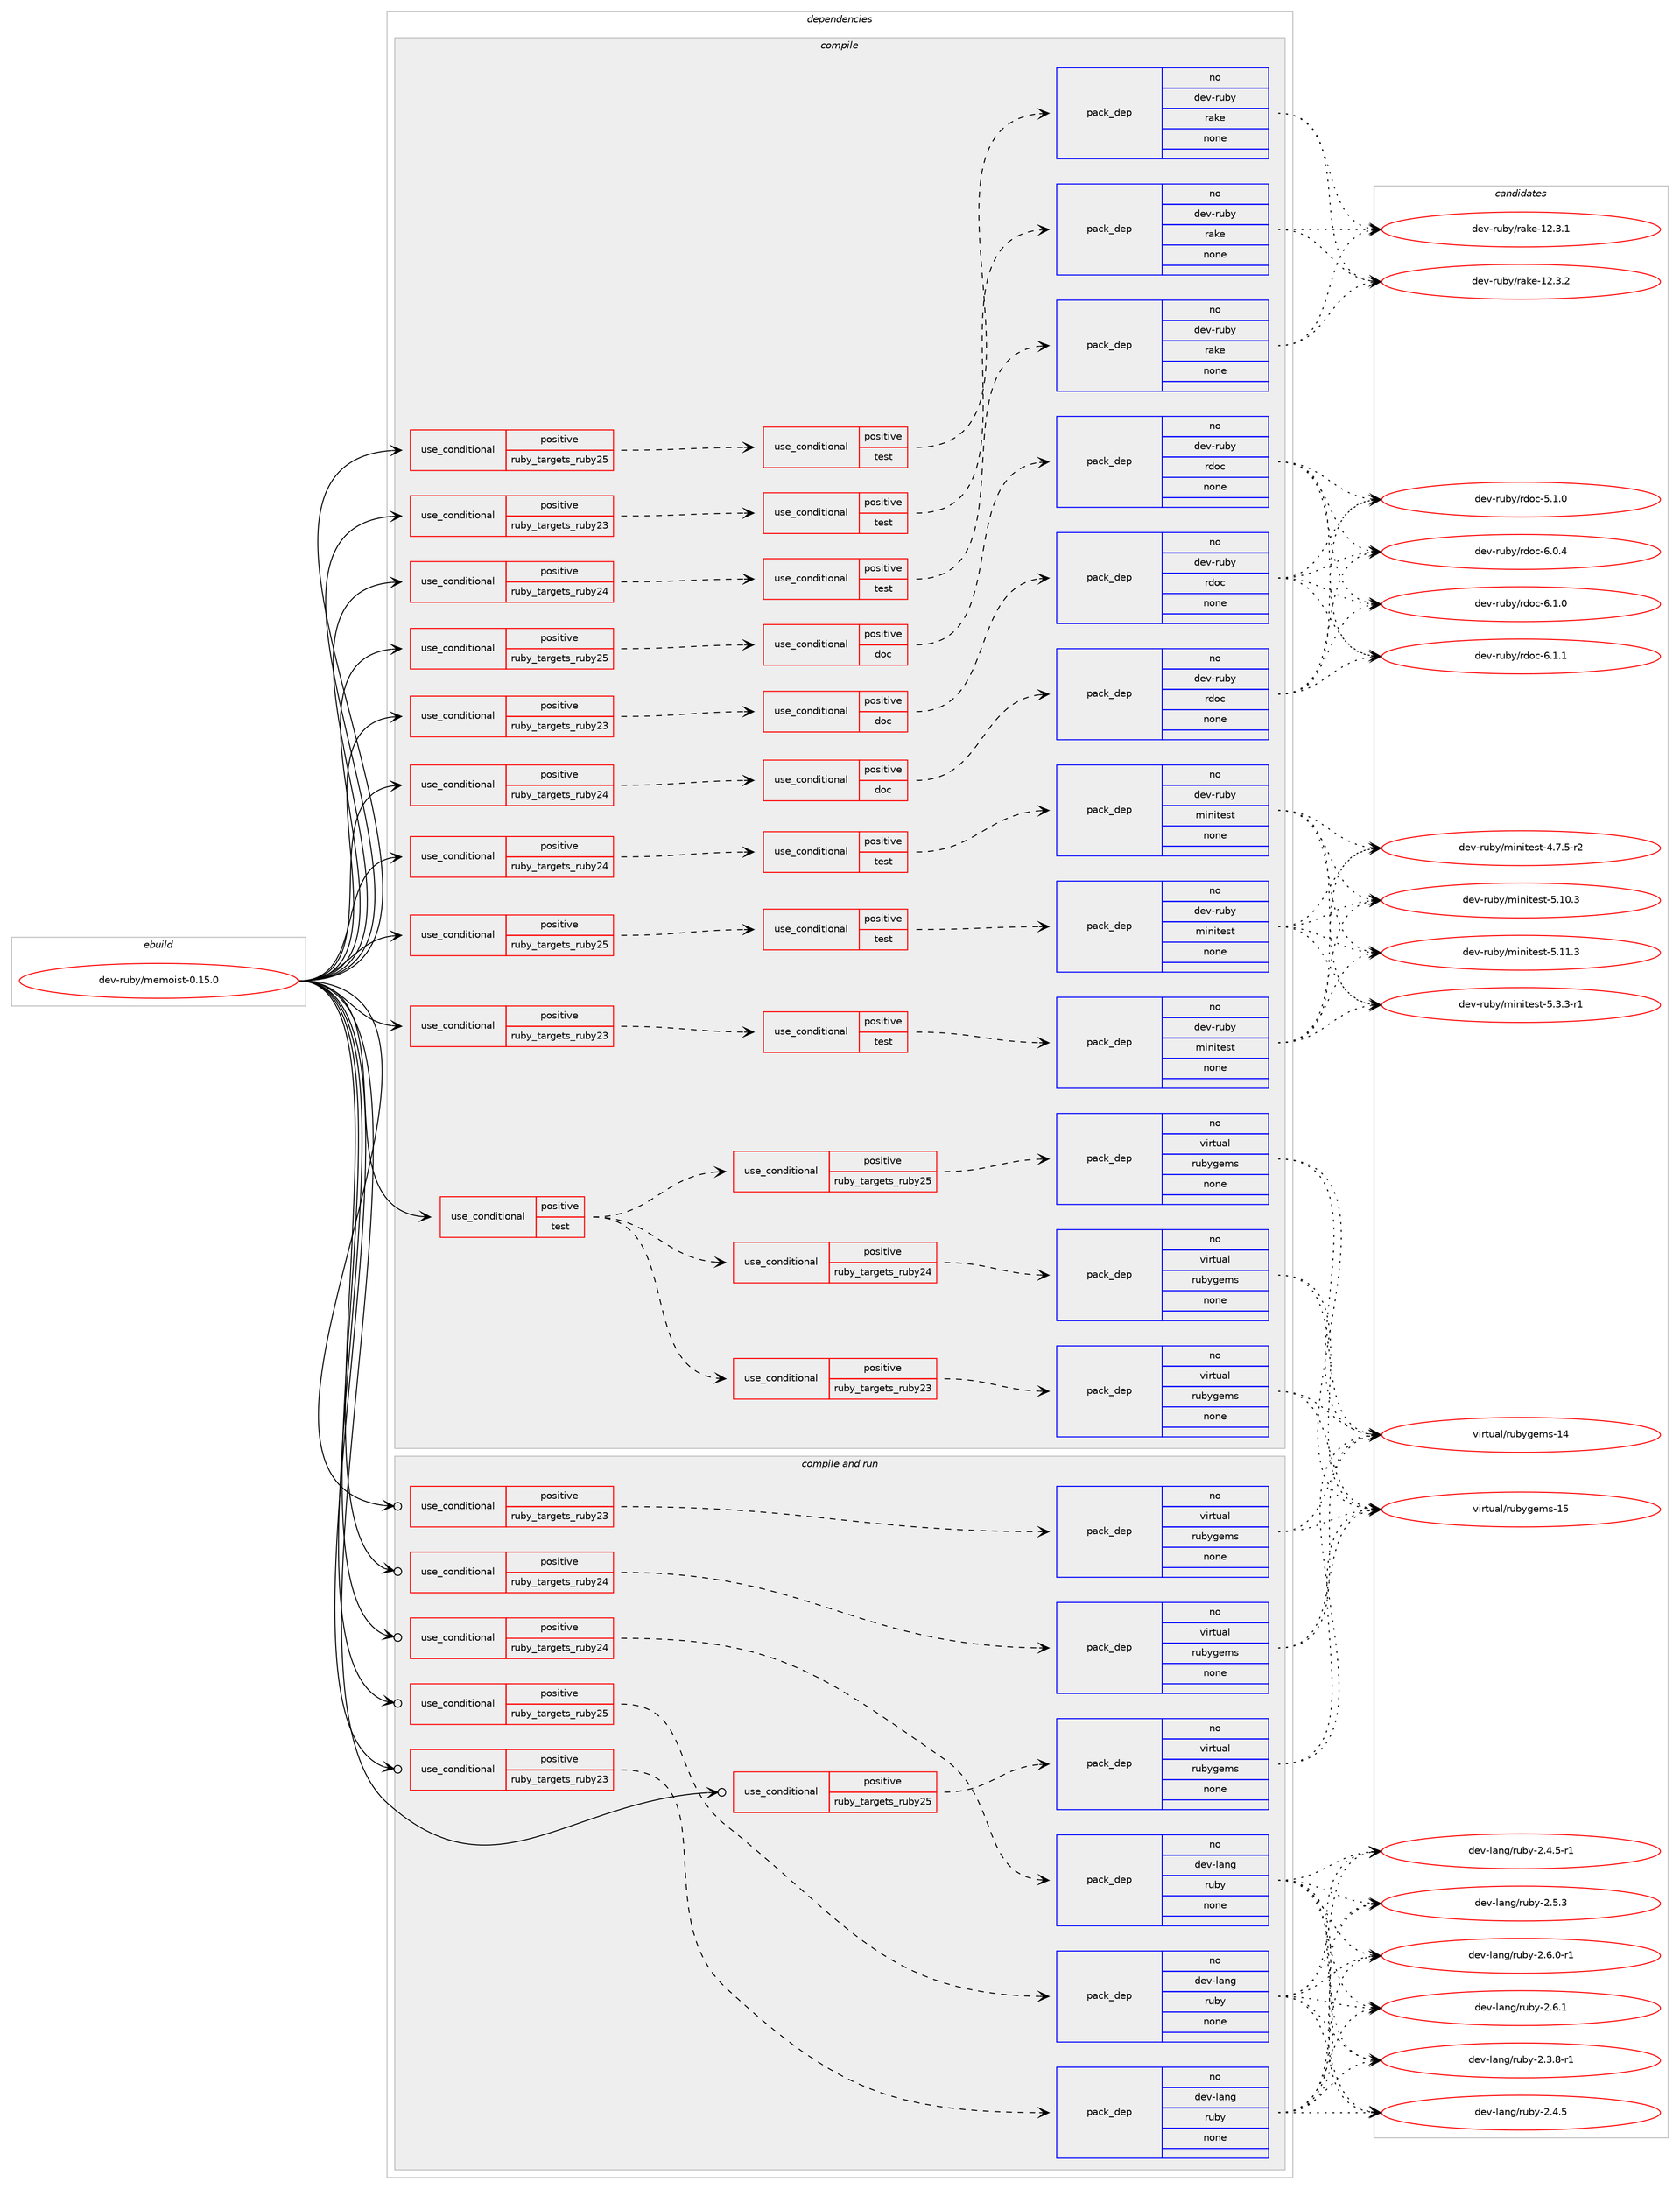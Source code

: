 digraph prolog {

# *************
# Graph options
# *************

newrank=true;
concentrate=true;
compound=true;
graph [rankdir=LR,fontname=Helvetica,fontsize=10,ranksep=1.5];#, ranksep=2.5, nodesep=0.2];
edge  [arrowhead=vee];
node  [fontname=Helvetica,fontsize=10];

# **********
# The ebuild
# **********

subgraph cluster_leftcol {
color=gray;
rank=same;
label=<<i>ebuild</i>>;
id [label="dev-ruby/memoist-0.15.0", color=red, width=4, href="../dev-ruby/memoist-0.15.0.svg"];
}

# ****************
# The dependencies
# ****************

subgraph cluster_midcol {
color=gray;
label=<<i>dependencies</i>>;
subgraph cluster_compile {
fillcolor="#eeeeee";
style=filled;
label=<<i>compile</i>>;
subgraph cond405153 {
dependency1503586 [label=<<TABLE BORDER="0" CELLBORDER="1" CELLSPACING="0" CELLPADDING="4"><TR><TD ROWSPAN="3" CELLPADDING="10">use_conditional</TD></TR><TR><TD>positive</TD></TR><TR><TD>ruby_targets_ruby23</TD></TR></TABLE>>, shape=none, color=red];
subgraph cond405154 {
dependency1503587 [label=<<TABLE BORDER="0" CELLBORDER="1" CELLSPACING="0" CELLPADDING="4"><TR><TD ROWSPAN="3" CELLPADDING="10">use_conditional</TD></TR><TR><TD>positive</TD></TR><TR><TD>doc</TD></TR></TABLE>>, shape=none, color=red];
subgraph pack1074972 {
dependency1503588 [label=<<TABLE BORDER="0" CELLBORDER="1" CELLSPACING="0" CELLPADDING="4" WIDTH="220"><TR><TD ROWSPAN="6" CELLPADDING="30">pack_dep</TD></TR><TR><TD WIDTH="110">no</TD></TR><TR><TD>dev-ruby</TD></TR><TR><TD>rdoc</TD></TR><TR><TD>none</TD></TR><TR><TD></TD></TR></TABLE>>, shape=none, color=blue];
}
dependency1503587:e -> dependency1503588:w [weight=20,style="dashed",arrowhead="vee"];
}
dependency1503586:e -> dependency1503587:w [weight=20,style="dashed",arrowhead="vee"];
}
id:e -> dependency1503586:w [weight=20,style="solid",arrowhead="vee"];
subgraph cond405155 {
dependency1503589 [label=<<TABLE BORDER="0" CELLBORDER="1" CELLSPACING="0" CELLPADDING="4"><TR><TD ROWSPAN="3" CELLPADDING="10">use_conditional</TD></TR><TR><TD>positive</TD></TR><TR><TD>ruby_targets_ruby23</TD></TR></TABLE>>, shape=none, color=red];
subgraph cond405156 {
dependency1503590 [label=<<TABLE BORDER="0" CELLBORDER="1" CELLSPACING="0" CELLPADDING="4"><TR><TD ROWSPAN="3" CELLPADDING="10">use_conditional</TD></TR><TR><TD>positive</TD></TR><TR><TD>test</TD></TR></TABLE>>, shape=none, color=red];
subgraph pack1074973 {
dependency1503591 [label=<<TABLE BORDER="0" CELLBORDER="1" CELLSPACING="0" CELLPADDING="4" WIDTH="220"><TR><TD ROWSPAN="6" CELLPADDING="30">pack_dep</TD></TR><TR><TD WIDTH="110">no</TD></TR><TR><TD>dev-ruby</TD></TR><TR><TD>minitest</TD></TR><TR><TD>none</TD></TR><TR><TD></TD></TR></TABLE>>, shape=none, color=blue];
}
dependency1503590:e -> dependency1503591:w [weight=20,style="dashed",arrowhead="vee"];
}
dependency1503589:e -> dependency1503590:w [weight=20,style="dashed",arrowhead="vee"];
}
id:e -> dependency1503589:w [weight=20,style="solid",arrowhead="vee"];
subgraph cond405157 {
dependency1503592 [label=<<TABLE BORDER="0" CELLBORDER="1" CELLSPACING="0" CELLPADDING="4"><TR><TD ROWSPAN="3" CELLPADDING="10">use_conditional</TD></TR><TR><TD>positive</TD></TR><TR><TD>ruby_targets_ruby23</TD></TR></TABLE>>, shape=none, color=red];
subgraph cond405158 {
dependency1503593 [label=<<TABLE BORDER="0" CELLBORDER="1" CELLSPACING="0" CELLPADDING="4"><TR><TD ROWSPAN="3" CELLPADDING="10">use_conditional</TD></TR><TR><TD>positive</TD></TR><TR><TD>test</TD></TR></TABLE>>, shape=none, color=red];
subgraph pack1074974 {
dependency1503594 [label=<<TABLE BORDER="0" CELLBORDER="1" CELLSPACING="0" CELLPADDING="4" WIDTH="220"><TR><TD ROWSPAN="6" CELLPADDING="30">pack_dep</TD></TR><TR><TD WIDTH="110">no</TD></TR><TR><TD>dev-ruby</TD></TR><TR><TD>rake</TD></TR><TR><TD>none</TD></TR><TR><TD></TD></TR></TABLE>>, shape=none, color=blue];
}
dependency1503593:e -> dependency1503594:w [weight=20,style="dashed",arrowhead="vee"];
}
dependency1503592:e -> dependency1503593:w [weight=20,style="dashed",arrowhead="vee"];
}
id:e -> dependency1503592:w [weight=20,style="solid",arrowhead="vee"];
subgraph cond405159 {
dependency1503595 [label=<<TABLE BORDER="0" CELLBORDER="1" CELLSPACING="0" CELLPADDING="4"><TR><TD ROWSPAN="3" CELLPADDING="10">use_conditional</TD></TR><TR><TD>positive</TD></TR><TR><TD>ruby_targets_ruby24</TD></TR></TABLE>>, shape=none, color=red];
subgraph cond405160 {
dependency1503596 [label=<<TABLE BORDER="0" CELLBORDER="1" CELLSPACING="0" CELLPADDING="4"><TR><TD ROWSPAN="3" CELLPADDING="10">use_conditional</TD></TR><TR><TD>positive</TD></TR><TR><TD>doc</TD></TR></TABLE>>, shape=none, color=red];
subgraph pack1074975 {
dependency1503597 [label=<<TABLE BORDER="0" CELLBORDER="1" CELLSPACING="0" CELLPADDING="4" WIDTH="220"><TR><TD ROWSPAN="6" CELLPADDING="30">pack_dep</TD></TR><TR><TD WIDTH="110">no</TD></TR><TR><TD>dev-ruby</TD></TR><TR><TD>rdoc</TD></TR><TR><TD>none</TD></TR><TR><TD></TD></TR></TABLE>>, shape=none, color=blue];
}
dependency1503596:e -> dependency1503597:w [weight=20,style="dashed",arrowhead="vee"];
}
dependency1503595:e -> dependency1503596:w [weight=20,style="dashed",arrowhead="vee"];
}
id:e -> dependency1503595:w [weight=20,style="solid",arrowhead="vee"];
subgraph cond405161 {
dependency1503598 [label=<<TABLE BORDER="0" CELLBORDER="1" CELLSPACING="0" CELLPADDING="4"><TR><TD ROWSPAN="3" CELLPADDING="10">use_conditional</TD></TR><TR><TD>positive</TD></TR><TR><TD>ruby_targets_ruby24</TD></TR></TABLE>>, shape=none, color=red];
subgraph cond405162 {
dependency1503599 [label=<<TABLE BORDER="0" CELLBORDER="1" CELLSPACING="0" CELLPADDING="4"><TR><TD ROWSPAN="3" CELLPADDING="10">use_conditional</TD></TR><TR><TD>positive</TD></TR><TR><TD>test</TD></TR></TABLE>>, shape=none, color=red];
subgraph pack1074976 {
dependency1503600 [label=<<TABLE BORDER="0" CELLBORDER="1" CELLSPACING="0" CELLPADDING="4" WIDTH="220"><TR><TD ROWSPAN="6" CELLPADDING="30">pack_dep</TD></TR><TR><TD WIDTH="110">no</TD></TR><TR><TD>dev-ruby</TD></TR><TR><TD>minitest</TD></TR><TR><TD>none</TD></TR><TR><TD></TD></TR></TABLE>>, shape=none, color=blue];
}
dependency1503599:e -> dependency1503600:w [weight=20,style="dashed",arrowhead="vee"];
}
dependency1503598:e -> dependency1503599:w [weight=20,style="dashed",arrowhead="vee"];
}
id:e -> dependency1503598:w [weight=20,style="solid",arrowhead="vee"];
subgraph cond405163 {
dependency1503601 [label=<<TABLE BORDER="0" CELLBORDER="1" CELLSPACING="0" CELLPADDING="4"><TR><TD ROWSPAN="3" CELLPADDING="10">use_conditional</TD></TR><TR><TD>positive</TD></TR><TR><TD>ruby_targets_ruby24</TD></TR></TABLE>>, shape=none, color=red];
subgraph cond405164 {
dependency1503602 [label=<<TABLE BORDER="0" CELLBORDER="1" CELLSPACING="0" CELLPADDING="4"><TR><TD ROWSPAN="3" CELLPADDING="10">use_conditional</TD></TR><TR><TD>positive</TD></TR><TR><TD>test</TD></TR></TABLE>>, shape=none, color=red];
subgraph pack1074977 {
dependency1503603 [label=<<TABLE BORDER="0" CELLBORDER="1" CELLSPACING="0" CELLPADDING="4" WIDTH="220"><TR><TD ROWSPAN="6" CELLPADDING="30">pack_dep</TD></TR><TR><TD WIDTH="110">no</TD></TR><TR><TD>dev-ruby</TD></TR><TR><TD>rake</TD></TR><TR><TD>none</TD></TR><TR><TD></TD></TR></TABLE>>, shape=none, color=blue];
}
dependency1503602:e -> dependency1503603:w [weight=20,style="dashed",arrowhead="vee"];
}
dependency1503601:e -> dependency1503602:w [weight=20,style="dashed",arrowhead="vee"];
}
id:e -> dependency1503601:w [weight=20,style="solid",arrowhead="vee"];
subgraph cond405165 {
dependency1503604 [label=<<TABLE BORDER="0" CELLBORDER="1" CELLSPACING="0" CELLPADDING="4"><TR><TD ROWSPAN="3" CELLPADDING="10">use_conditional</TD></TR><TR><TD>positive</TD></TR><TR><TD>ruby_targets_ruby25</TD></TR></TABLE>>, shape=none, color=red];
subgraph cond405166 {
dependency1503605 [label=<<TABLE BORDER="0" CELLBORDER="1" CELLSPACING="0" CELLPADDING="4"><TR><TD ROWSPAN="3" CELLPADDING="10">use_conditional</TD></TR><TR><TD>positive</TD></TR><TR><TD>doc</TD></TR></TABLE>>, shape=none, color=red];
subgraph pack1074978 {
dependency1503606 [label=<<TABLE BORDER="0" CELLBORDER="1" CELLSPACING="0" CELLPADDING="4" WIDTH="220"><TR><TD ROWSPAN="6" CELLPADDING="30">pack_dep</TD></TR><TR><TD WIDTH="110">no</TD></TR><TR><TD>dev-ruby</TD></TR><TR><TD>rdoc</TD></TR><TR><TD>none</TD></TR><TR><TD></TD></TR></TABLE>>, shape=none, color=blue];
}
dependency1503605:e -> dependency1503606:w [weight=20,style="dashed",arrowhead="vee"];
}
dependency1503604:e -> dependency1503605:w [weight=20,style="dashed",arrowhead="vee"];
}
id:e -> dependency1503604:w [weight=20,style="solid",arrowhead="vee"];
subgraph cond405167 {
dependency1503607 [label=<<TABLE BORDER="0" CELLBORDER="1" CELLSPACING="0" CELLPADDING="4"><TR><TD ROWSPAN="3" CELLPADDING="10">use_conditional</TD></TR><TR><TD>positive</TD></TR><TR><TD>ruby_targets_ruby25</TD></TR></TABLE>>, shape=none, color=red];
subgraph cond405168 {
dependency1503608 [label=<<TABLE BORDER="0" CELLBORDER="1" CELLSPACING="0" CELLPADDING="4"><TR><TD ROWSPAN="3" CELLPADDING="10">use_conditional</TD></TR><TR><TD>positive</TD></TR><TR><TD>test</TD></TR></TABLE>>, shape=none, color=red];
subgraph pack1074979 {
dependency1503609 [label=<<TABLE BORDER="0" CELLBORDER="1" CELLSPACING="0" CELLPADDING="4" WIDTH="220"><TR><TD ROWSPAN="6" CELLPADDING="30">pack_dep</TD></TR><TR><TD WIDTH="110">no</TD></TR><TR><TD>dev-ruby</TD></TR><TR><TD>minitest</TD></TR><TR><TD>none</TD></TR><TR><TD></TD></TR></TABLE>>, shape=none, color=blue];
}
dependency1503608:e -> dependency1503609:w [weight=20,style="dashed",arrowhead="vee"];
}
dependency1503607:e -> dependency1503608:w [weight=20,style="dashed",arrowhead="vee"];
}
id:e -> dependency1503607:w [weight=20,style="solid",arrowhead="vee"];
subgraph cond405169 {
dependency1503610 [label=<<TABLE BORDER="0" CELLBORDER="1" CELLSPACING="0" CELLPADDING="4"><TR><TD ROWSPAN="3" CELLPADDING="10">use_conditional</TD></TR><TR><TD>positive</TD></TR><TR><TD>ruby_targets_ruby25</TD></TR></TABLE>>, shape=none, color=red];
subgraph cond405170 {
dependency1503611 [label=<<TABLE BORDER="0" CELLBORDER="1" CELLSPACING="0" CELLPADDING="4"><TR><TD ROWSPAN="3" CELLPADDING="10">use_conditional</TD></TR><TR><TD>positive</TD></TR><TR><TD>test</TD></TR></TABLE>>, shape=none, color=red];
subgraph pack1074980 {
dependency1503612 [label=<<TABLE BORDER="0" CELLBORDER="1" CELLSPACING="0" CELLPADDING="4" WIDTH="220"><TR><TD ROWSPAN="6" CELLPADDING="30">pack_dep</TD></TR><TR><TD WIDTH="110">no</TD></TR><TR><TD>dev-ruby</TD></TR><TR><TD>rake</TD></TR><TR><TD>none</TD></TR><TR><TD></TD></TR></TABLE>>, shape=none, color=blue];
}
dependency1503611:e -> dependency1503612:w [weight=20,style="dashed",arrowhead="vee"];
}
dependency1503610:e -> dependency1503611:w [weight=20,style="dashed",arrowhead="vee"];
}
id:e -> dependency1503610:w [weight=20,style="solid",arrowhead="vee"];
subgraph cond405171 {
dependency1503613 [label=<<TABLE BORDER="0" CELLBORDER="1" CELLSPACING="0" CELLPADDING="4"><TR><TD ROWSPAN="3" CELLPADDING="10">use_conditional</TD></TR><TR><TD>positive</TD></TR><TR><TD>test</TD></TR></TABLE>>, shape=none, color=red];
subgraph cond405172 {
dependency1503614 [label=<<TABLE BORDER="0" CELLBORDER="1" CELLSPACING="0" CELLPADDING="4"><TR><TD ROWSPAN="3" CELLPADDING="10">use_conditional</TD></TR><TR><TD>positive</TD></TR><TR><TD>ruby_targets_ruby23</TD></TR></TABLE>>, shape=none, color=red];
subgraph pack1074981 {
dependency1503615 [label=<<TABLE BORDER="0" CELLBORDER="1" CELLSPACING="0" CELLPADDING="4" WIDTH="220"><TR><TD ROWSPAN="6" CELLPADDING="30">pack_dep</TD></TR><TR><TD WIDTH="110">no</TD></TR><TR><TD>virtual</TD></TR><TR><TD>rubygems</TD></TR><TR><TD>none</TD></TR><TR><TD></TD></TR></TABLE>>, shape=none, color=blue];
}
dependency1503614:e -> dependency1503615:w [weight=20,style="dashed",arrowhead="vee"];
}
dependency1503613:e -> dependency1503614:w [weight=20,style="dashed",arrowhead="vee"];
subgraph cond405173 {
dependency1503616 [label=<<TABLE BORDER="0" CELLBORDER="1" CELLSPACING="0" CELLPADDING="4"><TR><TD ROWSPAN="3" CELLPADDING="10">use_conditional</TD></TR><TR><TD>positive</TD></TR><TR><TD>ruby_targets_ruby24</TD></TR></TABLE>>, shape=none, color=red];
subgraph pack1074982 {
dependency1503617 [label=<<TABLE BORDER="0" CELLBORDER="1" CELLSPACING="0" CELLPADDING="4" WIDTH="220"><TR><TD ROWSPAN="6" CELLPADDING="30">pack_dep</TD></TR><TR><TD WIDTH="110">no</TD></TR><TR><TD>virtual</TD></TR><TR><TD>rubygems</TD></TR><TR><TD>none</TD></TR><TR><TD></TD></TR></TABLE>>, shape=none, color=blue];
}
dependency1503616:e -> dependency1503617:w [weight=20,style="dashed",arrowhead="vee"];
}
dependency1503613:e -> dependency1503616:w [weight=20,style="dashed",arrowhead="vee"];
subgraph cond405174 {
dependency1503618 [label=<<TABLE BORDER="0" CELLBORDER="1" CELLSPACING="0" CELLPADDING="4"><TR><TD ROWSPAN="3" CELLPADDING="10">use_conditional</TD></TR><TR><TD>positive</TD></TR><TR><TD>ruby_targets_ruby25</TD></TR></TABLE>>, shape=none, color=red];
subgraph pack1074983 {
dependency1503619 [label=<<TABLE BORDER="0" CELLBORDER="1" CELLSPACING="0" CELLPADDING="4" WIDTH="220"><TR><TD ROWSPAN="6" CELLPADDING="30">pack_dep</TD></TR><TR><TD WIDTH="110">no</TD></TR><TR><TD>virtual</TD></TR><TR><TD>rubygems</TD></TR><TR><TD>none</TD></TR><TR><TD></TD></TR></TABLE>>, shape=none, color=blue];
}
dependency1503618:e -> dependency1503619:w [weight=20,style="dashed",arrowhead="vee"];
}
dependency1503613:e -> dependency1503618:w [weight=20,style="dashed",arrowhead="vee"];
}
id:e -> dependency1503613:w [weight=20,style="solid",arrowhead="vee"];
}
subgraph cluster_compileandrun {
fillcolor="#eeeeee";
style=filled;
label=<<i>compile and run</i>>;
subgraph cond405175 {
dependency1503620 [label=<<TABLE BORDER="0" CELLBORDER="1" CELLSPACING="0" CELLPADDING="4"><TR><TD ROWSPAN="3" CELLPADDING="10">use_conditional</TD></TR><TR><TD>positive</TD></TR><TR><TD>ruby_targets_ruby23</TD></TR></TABLE>>, shape=none, color=red];
subgraph pack1074984 {
dependency1503621 [label=<<TABLE BORDER="0" CELLBORDER="1" CELLSPACING="0" CELLPADDING="4" WIDTH="220"><TR><TD ROWSPAN="6" CELLPADDING="30">pack_dep</TD></TR><TR><TD WIDTH="110">no</TD></TR><TR><TD>dev-lang</TD></TR><TR><TD>ruby</TD></TR><TR><TD>none</TD></TR><TR><TD></TD></TR></TABLE>>, shape=none, color=blue];
}
dependency1503620:e -> dependency1503621:w [weight=20,style="dashed",arrowhead="vee"];
}
id:e -> dependency1503620:w [weight=20,style="solid",arrowhead="odotvee"];
subgraph cond405176 {
dependency1503622 [label=<<TABLE BORDER="0" CELLBORDER="1" CELLSPACING="0" CELLPADDING="4"><TR><TD ROWSPAN="3" CELLPADDING="10">use_conditional</TD></TR><TR><TD>positive</TD></TR><TR><TD>ruby_targets_ruby23</TD></TR></TABLE>>, shape=none, color=red];
subgraph pack1074985 {
dependency1503623 [label=<<TABLE BORDER="0" CELLBORDER="1" CELLSPACING="0" CELLPADDING="4" WIDTH="220"><TR><TD ROWSPAN="6" CELLPADDING="30">pack_dep</TD></TR><TR><TD WIDTH="110">no</TD></TR><TR><TD>virtual</TD></TR><TR><TD>rubygems</TD></TR><TR><TD>none</TD></TR><TR><TD></TD></TR></TABLE>>, shape=none, color=blue];
}
dependency1503622:e -> dependency1503623:w [weight=20,style="dashed",arrowhead="vee"];
}
id:e -> dependency1503622:w [weight=20,style="solid",arrowhead="odotvee"];
subgraph cond405177 {
dependency1503624 [label=<<TABLE BORDER="0" CELLBORDER="1" CELLSPACING="0" CELLPADDING="4"><TR><TD ROWSPAN="3" CELLPADDING="10">use_conditional</TD></TR><TR><TD>positive</TD></TR><TR><TD>ruby_targets_ruby24</TD></TR></TABLE>>, shape=none, color=red];
subgraph pack1074986 {
dependency1503625 [label=<<TABLE BORDER="0" CELLBORDER="1" CELLSPACING="0" CELLPADDING="4" WIDTH="220"><TR><TD ROWSPAN="6" CELLPADDING="30">pack_dep</TD></TR><TR><TD WIDTH="110">no</TD></TR><TR><TD>dev-lang</TD></TR><TR><TD>ruby</TD></TR><TR><TD>none</TD></TR><TR><TD></TD></TR></TABLE>>, shape=none, color=blue];
}
dependency1503624:e -> dependency1503625:w [weight=20,style="dashed",arrowhead="vee"];
}
id:e -> dependency1503624:w [weight=20,style="solid",arrowhead="odotvee"];
subgraph cond405178 {
dependency1503626 [label=<<TABLE BORDER="0" CELLBORDER="1" CELLSPACING="0" CELLPADDING="4"><TR><TD ROWSPAN="3" CELLPADDING="10">use_conditional</TD></TR><TR><TD>positive</TD></TR><TR><TD>ruby_targets_ruby24</TD></TR></TABLE>>, shape=none, color=red];
subgraph pack1074987 {
dependency1503627 [label=<<TABLE BORDER="0" CELLBORDER="1" CELLSPACING="0" CELLPADDING="4" WIDTH="220"><TR><TD ROWSPAN="6" CELLPADDING="30">pack_dep</TD></TR><TR><TD WIDTH="110">no</TD></TR><TR><TD>virtual</TD></TR><TR><TD>rubygems</TD></TR><TR><TD>none</TD></TR><TR><TD></TD></TR></TABLE>>, shape=none, color=blue];
}
dependency1503626:e -> dependency1503627:w [weight=20,style="dashed",arrowhead="vee"];
}
id:e -> dependency1503626:w [weight=20,style="solid",arrowhead="odotvee"];
subgraph cond405179 {
dependency1503628 [label=<<TABLE BORDER="0" CELLBORDER="1" CELLSPACING="0" CELLPADDING="4"><TR><TD ROWSPAN="3" CELLPADDING="10">use_conditional</TD></TR><TR><TD>positive</TD></TR><TR><TD>ruby_targets_ruby25</TD></TR></TABLE>>, shape=none, color=red];
subgraph pack1074988 {
dependency1503629 [label=<<TABLE BORDER="0" CELLBORDER="1" CELLSPACING="0" CELLPADDING="4" WIDTH="220"><TR><TD ROWSPAN="6" CELLPADDING="30">pack_dep</TD></TR><TR><TD WIDTH="110">no</TD></TR><TR><TD>dev-lang</TD></TR><TR><TD>ruby</TD></TR><TR><TD>none</TD></TR><TR><TD></TD></TR></TABLE>>, shape=none, color=blue];
}
dependency1503628:e -> dependency1503629:w [weight=20,style="dashed",arrowhead="vee"];
}
id:e -> dependency1503628:w [weight=20,style="solid",arrowhead="odotvee"];
subgraph cond405180 {
dependency1503630 [label=<<TABLE BORDER="0" CELLBORDER="1" CELLSPACING="0" CELLPADDING="4"><TR><TD ROWSPAN="3" CELLPADDING="10">use_conditional</TD></TR><TR><TD>positive</TD></TR><TR><TD>ruby_targets_ruby25</TD></TR></TABLE>>, shape=none, color=red];
subgraph pack1074989 {
dependency1503631 [label=<<TABLE BORDER="0" CELLBORDER="1" CELLSPACING="0" CELLPADDING="4" WIDTH="220"><TR><TD ROWSPAN="6" CELLPADDING="30">pack_dep</TD></TR><TR><TD WIDTH="110">no</TD></TR><TR><TD>virtual</TD></TR><TR><TD>rubygems</TD></TR><TR><TD>none</TD></TR><TR><TD></TD></TR></TABLE>>, shape=none, color=blue];
}
dependency1503630:e -> dependency1503631:w [weight=20,style="dashed",arrowhead="vee"];
}
id:e -> dependency1503630:w [weight=20,style="solid",arrowhead="odotvee"];
}
subgraph cluster_run {
fillcolor="#eeeeee";
style=filled;
label=<<i>run</i>>;
}
}

# **************
# The candidates
# **************

subgraph cluster_choices {
rank=same;
color=gray;
label=<<i>candidates</i>>;

subgraph choice1074972 {
color=black;
nodesep=1;
choice10010111845114117981214711410011199455346494648 [label="dev-ruby/rdoc-5.1.0", color=red, width=4,href="../dev-ruby/rdoc-5.1.0.svg"];
choice10010111845114117981214711410011199455446484652 [label="dev-ruby/rdoc-6.0.4", color=red, width=4,href="../dev-ruby/rdoc-6.0.4.svg"];
choice10010111845114117981214711410011199455446494648 [label="dev-ruby/rdoc-6.1.0", color=red, width=4,href="../dev-ruby/rdoc-6.1.0.svg"];
choice10010111845114117981214711410011199455446494649 [label="dev-ruby/rdoc-6.1.1", color=red, width=4,href="../dev-ruby/rdoc-6.1.1.svg"];
dependency1503588:e -> choice10010111845114117981214711410011199455346494648:w [style=dotted,weight="100"];
dependency1503588:e -> choice10010111845114117981214711410011199455446484652:w [style=dotted,weight="100"];
dependency1503588:e -> choice10010111845114117981214711410011199455446494648:w [style=dotted,weight="100"];
dependency1503588:e -> choice10010111845114117981214711410011199455446494649:w [style=dotted,weight="100"];
}
subgraph choice1074973 {
color=black;
nodesep=1;
choice1001011184511411798121471091051101051161011151164552465546534511450 [label="dev-ruby/minitest-4.7.5-r2", color=red, width=4,href="../dev-ruby/minitest-4.7.5-r2.svg"];
choice10010111845114117981214710910511010511610111511645534649484651 [label="dev-ruby/minitest-5.10.3", color=red, width=4,href="../dev-ruby/minitest-5.10.3.svg"];
choice10010111845114117981214710910511010511610111511645534649494651 [label="dev-ruby/minitest-5.11.3", color=red, width=4,href="../dev-ruby/minitest-5.11.3.svg"];
choice1001011184511411798121471091051101051161011151164553465146514511449 [label="dev-ruby/minitest-5.3.3-r1", color=red, width=4,href="../dev-ruby/minitest-5.3.3-r1.svg"];
dependency1503591:e -> choice1001011184511411798121471091051101051161011151164552465546534511450:w [style=dotted,weight="100"];
dependency1503591:e -> choice10010111845114117981214710910511010511610111511645534649484651:w [style=dotted,weight="100"];
dependency1503591:e -> choice10010111845114117981214710910511010511610111511645534649494651:w [style=dotted,weight="100"];
dependency1503591:e -> choice1001011184511411798121471091051101051161011151164553465146514511449:w [style=dotted,weight="100"];
}
subgraph choice1074974 {
color=black;
nodesep=1;
choice1001011184511411798121471149710710145495046514649 [label="dev-ruby/rake-12.3.1", color=red, width=4,href="../dev-ruby/rake-12.3.1.svg"];
choice1001011184511411798121471149710710145495046514650 [label="dev-ruby/rake-12.3.2", color=red, width=4,href="../dev-ruby/rake-12.3.2.svg"];
dependency1503594:e -> choice1001011184511411798121471149710710145495046514649:w [style=dotted,weight="100"];
dependency1503594:e -> choice1001011184511411798121471149710710145495046514650:w [style=dotted,weight="100"];
}
subgraph choice1074975 {
color=black;
nodesep=1;
choice10010111845114117981214711410011199455346494648 [label="dev-ruby/rdoc-5.1.0", color=red, width=4,href="../dev-ruby/rdoc-5.1.0.svg"];
choice10010111845114117981214711410011199455446484652 [label="dev-ruby/rdoc-6.0.4", color=red, width=4,href="../dev-ruby/rdoc-6.0.4.svg"];
choice10010111845114117981214711410011199455446494648 [label="dev-ruby/rdoc-6.1.0", color=red, width=4,href="../dev-ruby/rdoc-6.1.0.svg"];
choice10010111845114117981214711410011199455446494649 [label="dev-ruby/rdoc-6.1.1", color=red, width=4,href="../dev-ruby/rdoc-6.1.1.svg"];
dependency1503597:e -> choice10010111845114117981214711410011199455346494648:w [style=dotted,weight="100"];
dependency1503597:e -> choice10010111845114117981214711410011199455446484652:w [style=dotted,weight="100"];
dependency1503597:e -> choice10010111845114117981214711410011199455446494648:w [style=dotted,weight="100"];
dependency1503597:e -> choice10010111845114117981214711410011199455446494649:w [style=dotted,weight="100"];
}
subgraph choice1074976 {
color=black;
nodesep=1;
choice1001011184511411798121471091051101051161011151164552465546534511450 [label="dev-ruby/minitest-4.7.5-r2", color=red, width=4,href="../dev-ruby/minitest-4.7.5-r2.svg"];
choice10010111845114117981214710910511010511610111511645534649484651 [label="dev-ruby/minitest-5.10.3", color=red, width=4,href="../dev-ruby/minitest-5.10.3.svg"];
choice10010111845114117981214710910511010511610111511645534649494651 [label="dev-ruby/minitest-5.11.3", color=red, width=4,href="../dev-ruby/minitest-5.11.3.svg"];
choice1001011184511411798121471091051101051161011151164553465146514511449 [label="dev-ruby/minitest-5.3.3-r1", color=red, width=4,href="../dev-ruby/minitest-5.3.3-r1.svg"];
dependency1503600:e -> choice1001011184511411798121471091051101051161011151164552465546534511450:w [style=dotted,weight="100"];
dependency1503600:e -> choice10010111845114117981214710910511010511610111511645534649484651:w [style=dotted,weight="100"];
dependency1503600:e -> choice10010111845114117981214710910511010511610111511645534649494651:w [style=dotted,weight="100"];
dependency1503600:e -> choice1001011184511411798121471091051101051161011151164553465146514511449:w [style=dotted,weight="100"];
}
subgraph choice1074977 {
color=black;
nodesep=1;
choice1001011184511411798121471149710710145495046514649 [label="dev-ruby/rake-12.3.1", color=red, width=4,href="../dev-ruby/rake-12.3.1.svg"];
choice1001011184511411798121471149710710145495046514650 [label="dev-ruby/rake-12.3.2", color=red, width=4,href="../dev-ruby/rake-12.3.2.svg"];
dependency1503603:e -> choice1001011184511411798121471149710710145495046514649:w [style=dotted,weight="100"];
dependency1503603:e -> choice1001011184511411798121471149710710145495046514650:w [style=dotted,weight="100"];
}
subgraph choice1074978 {
color=black;
nodesep=1;
choice10010111845114117981214711410011199455346494648 [label="dev-ruby/rdoc-5.1.0", color=red, width=4,href="../dev-ruby/rdoc-5.1.0.svg"];
choice10010111845114117981214711410011199455446484652 [label="dev-ruby/rdoc-6.0.4", color=red, width=4,href="../dev-ruby/rdoc-6.0.4.svg"];
choice10010111845114117981214711410011199455446494648 [label="dev-ruby/rdoc-6.1.0", color=red, width=4,href="../dev-ruby/rdoc-6.1.0.svg"];
choice10010111845114117981214711410011199455446494649 [label="dev-ruby/rdoc-6.1.1", color=red, width=4,href="../dev-ruby/rdoc-6.1.1.svg"];
dependency1503606:e -> choice10010111845114117981214711410011199455346494648:w [style=dotted,weight="100"];
dependency1503606:e -> choice10010111845114117981214711410011199455446484652:w [style=dotted,weight="100"];
dependency1503606:e -> choice10010111845114117981214711410011199455446494648:w [style=dotted,weight="100"];
dependency1503606:e -> choice10010111845114117981214711410011199455446494649:w [style=dotted,weight="100"];
}
subgraph choice1074979 {
color=black;
nodesep=1;
choice1001011184511411798121471091051101051161011151164552465546534511450 [label="dev-ruby/minitest-4.7.5-r2", color=red, width=4,href="../dev-ruby/minitest-4.7.5-r2.svg"];
choice10010111845114117981214710910511010511610111511645534649484651 [label="dev-ruby/minitest-5.10.3", color=red, width=4,href="../dev-ruby/minitest-5.10.3.svg"];
choice10010111845114117981214710910511010511610111511645534649494651 [label="dev-ruby/minitest-5.11.3", color=red, width=4,href="../dev-ruby/minitest-5.11.3.svg"];
choice1001011184511411798121471091051101051161011151164553465146514511449 [label="dev-ruby/minitest-5.3.3-r1", color=red, width=4,href="../dev-ruby/minitest-5.3.3-r1.svg"];
dependency1503609:e -> choice1001011184511411798121471091051101051161011151164552465546534511450:w [style=dotted,weight="100"];
dependency1503609:e -> choice10010111845114117981214710910511010511610111511645534649484651:w [style=dotted,weight="100"];
dependency1503609:e -> choice10010111845114117981214710910511010511610111511645534649494651:w [style=dotted,weight="100"];
dependency1503609:e -> choice1001011184511411798121471091051101051161011151164553465146514511449:w [style=dotted,weight="100"];
}
subgraph choice1074980 {
color=black;
nodesep=1;
choice1001011184511411798121471149710710145495046514649 [label="dev-ruby/rake-12.3.1", color=red, width=4,href="../dev-ruby/rake-12.3.1.svg"];
choice1001011184511411798121471149710710145495046514650 [label="dev-ruby/rake-12.3.2", color=red, width=4,href="../dev-ruby/rake-12.3.2.svg"];
dependency1503612:e -> choice1001011184511411798121471149710710145495046514649:w [style=dotted,weight="100"];
dependency1503612:e -> choice1001011184511411798121471149710710145495046514650:w [style=dotted,weight="100"];
}
subgraph choice1074981 {
color=black;
nodesep=1;
choice118105114116117971084711411798121103101109115454952 [label="virtual/rubygems-14", color=red, width=4,href="../virtual/rubygems-14.svg"];
choice118105114116117971084711411798121103101109115454953 [label="virtual/rubygems-15", color=red, width=4,href="../virtual/rubygems-15.svg"];
dependency1503615:e -> choice118105114116117971084711411798121103101109115454952:w [style=dotted,weight="100"];
dependency1503615:e -> choice118105114116117971084711411798121103101109115454953:w [style=dotted,weight="100"];
}
subgraph choice1074982 {
color=black;
nodesep=1;
choice118105114116117971084711411798121103101109115454952 [label="virtual/rubygems-14", color=red, width=4,href="../virtual/rubygems-14.svg"];
choice118105114116117971084711411798121103101109115454953 [label="virtual/rubygems-15", color=red, width=4,href="../virtual/rubygems-15.svg"];
dependency1503617:e -> choice118105114116117971084711411798121103101109115454952:w [style=dotted,weight="100"];
dependency1503617:e -> choice118105114116117971084711411798121103101109115454953:w [style=dotted,weight="100"];
}
subgraph choice1074983 {
color=black;
nodesep=1;
choice118105114116117971084711411798121103101109115454952 [label="virtual/rubygems-14", color=red, width=4,href="../virtual/rubygems-14.svg"];
choice118105114116117971084711411798121103101109115454953 [label="virtual/rubygems-15", color=red, width=4,href="../virtual/rubygems-15.svg"];
dependency1503619:e -> choice118105114116117971084711411798121103101109115454952:w [style=dotted,weight="100"];
dependency1503619:e -> choice118105114116117971084711411798121103101109115454953:w [style=dotted,weight="100"];
}
subgraph choice1074984 {
color=black;
nodesep=1;
choice100101118451089711010347114117981214550465146564511449 [label="dev-lang/ruby-2.3.8-r1", color=red, width=4,href="../dev-lang/ruby-2.3.8-r1.svg"];
choice10010111845108971101034711411798121455046524653 [label="dev-lang/ruby-2.4.5", color=red, width=4,href="../dev-lang/ruby-2.4.5.svg"];
choice100101118451089711010347114117981214550465246534511449 [label="dev-lang/ruby-2.4.5-r1", color=red, width=4,href="../dev-lang/ruby-2.4.5-r1.svg"];
choice10010111845108971101034711411798121455046534651 [label="dev-lang/ruby-2.5.3", color=red, width=4,href="../dev-lang/ruby-2.5.3.svg"];
choice100101118451089711010347114117981214550465446484511449 [label="dev-lang/ruby-2.6.0-r1", color=red, width=4,href="../dev-lang/ruby-2.6.0-r1.svg"];
choice10010111845108971101034711411798121455046544649 [label="dev-lang/ruby-2.6.1", color=red, width=4,href="../dev-lang/ruby-2.6.1.svg"];
dependency1503621:e -> choice100101118451089711010347114117981214550465146564511449:w [style=dotted,weight="100"];
dependency1503621:e -> choice10010111845108971101034711411798121455046524653:w [style=dotted,weight="100"];
dependency1503621:e -> choice100101118451089711010347114117981214550465246534511449:w [style=dotted,weight="100"];
dependency1503621:e -> choice10010111845108971101034711411798121455046534651:w [style=dotted,weight="100"];
dependency1503621:e -> choice100101118451089711010347114117981214550465446484511449:w [style=dotted,weight="100"];
dependency1503621:e -> choice10010111845108971101034711411798121455046544649:w [style=dotted,weight="100"];
}
subgraph choice1074985 {
color=black;
nodesep=1;
choice118105114116117971084711411798121103101109115454952 [label="virtual/rubygems-14", color=red, width=4,href="../virtual/rubygems-14.svg"];
choice118105114116117971084711411798121103101109115454953 [label="virtual/rubygems-15", color=red, width=4,href="../virtual/rubygems-15.svg"];
dependency1503623:e -> choice118105114116117971084711411798121103101109115454952:w [style=dotted,weight="100"];
dependency1503623:e -> choice118105114116117971084711411798121103101109115454953:w [style=dotted,weight="100"];
}
subgraph choice1074986 {
color=black;
nodesep=1;
choice100101118451089711010347114117981214550465146564511449 [label="dev-lang/ruby-2.3.8-r1", color=red, width=4,href="../dev-lang/ruby-2.3.8-r1.svg"];
choice10010111845108971101034711411798121455046524653 [label="dev-lang/ruby-2.4.5", color=red, width=4,href="../dev-lang/ruby-2.4.5.svg"];
choice100101118451089711010347114117981214550465246534511449 [label="dev-lang/ruby-2.4.5-r1", color=red, width=4,href="../dev-lang/ruby-2.4.5-r1.svg"];
choice10010111845108971101034711411798121455046534651 [label="dev-lang/ruby-2.5.3", color=red, width=4,href="../dev-lang/ruby-2.5.3.svg"];
choice100101118451089711010347114117981214550465446484511449 [label="dev-lang/ruby-2.6.0-r1", color=red, width=4,href="../dev-lang/ruby-2.6.0-r1.svg"];
choice10010111845108971101034711411798121455046544649 [label="dev-lang/ruby-2.6.1", color=red, width=4,href="../dev-lang/ruby-2.6.1.svg"];
dependency1503625:e -> choice100101118451089711010347114117981214550465146564511449:w [style=dotted,weight="100"];
dependency1503625:e -> choice10010111845108971101034711411798121455046524653:w [style=dotted,weight="100"];
dependency1503625:e -> choice100101118451089711010347114117981214550465246534511449:w [style=dotted,weight="100"];
dependency1503625:e -> choice10010111845108971101034711411798121455046534651:w [style=dotted,weight="100"];
dependency1503625:e -> choice100101118451089711010347114117981214550465446484511449:w [style=dotted,weight="100"];
dependency1503625:e -> choice10010111845108971101034711411798121455046544649:w [style=dotted,weight="100"];
}
subgraph choice1074987 {
color=black;
nodesep=1;
choice118105114116117971084711411798121103101109115454952 [label="virtual/rubygems-14", color=red, width=4,href="../virtual/rubygems-14.svg"];
choice118105114116117971084711411798121103101109115454953 [label="virtual/rubygems-15", color=red, width=4,href="../virtual/rubygems-15.svg"];
dependency1503627:e -> choice118105114116117971084711411798121103101109115454952:w [style=dotted,weight="100"];
dependency1503627:e -> choice118105114116117971084711411798121103101109115454953:w [style=dotted,weight="100"];
}
subgraph choice1074988 {
color=black;
nodesep=1;
choice100101118451089711010347114117981214550465146564511449 [label="dev-lang/ruby-2.3.8-r1", color=red, width=4,href="../dev-lang/ruby-2.3.8-r1.svg"];
choice10010111845108971101034711411798121455046524653 [label="dev-lang/ruby-2.4.5", color=red, width=4,href="../dev-lang/ruby-2.4.5.svg"];
choice100101118451089711010347114117981214550465246534511449 [label="dev-lang/ruby-2.4.5-r1", color=red, width=4,href="../dev-lang/ruby-2.4.5-r1.svg"];
choice10010111845108971101034711411798121455046534651 [label="dev-lang/ruby-2.5.3", color=red, width=4,href="../dev-lang/ruby-2.5.3.svg"];
choice100101118451089711010347114117981214550465446484511449 [label="dev-lang/ruby-2.6.0-r1", color=red, width=4,href="../dev-lang/ruby-2.6.0-r1.svg"];
choice10010111845108971101034711411798121455046544649 [label="dev-lang/ruby-2.6.1", color=red, width=4,href="../dev-lang/ruby-2.6.1.svg"];
dependency1503629:e -> choice100101118451089711010347114117981214550465146564511449:w [style=dotted,weight="100"];
dependency1503629:e -> choice10010111845108971101034711411798121455046524653:w [style=dotted,weight="100"];
dependency1503629:e -> choice100101118451089711010347114117981214550465246534511449:w [style=dotted,weight="100"];
dependency1503629:e -> choice10010111845108971101034711411798121455046534651:w [style=dotted,weight="100"];
dependency1503629:e -> choice100101118451089711010347114117981214550465446484511449:w [style=dotted,weight="100"];
dependency1503629:e -> choice10010111845108971101034711411798121455046544649:w [style=dotted,weight="100"];
}
subgraph choice1074989 {
color=black;
nodesep=1;
choice118105114116117971084711411798121103101109115454952 [label="virtual/rubygems-14", color=red, width=4,href="../virtual/rubygems-14.svg"];
choice118105114116117971084711411798121103101109115454953 [label="virtual/rubygems-15", color=red, width=4,href="../virtual/rubygems-15.svg"];
dependency1503631:e -> choice118105114116117971084711411798121103101109115454952:w [style=dotted,weight="100"];
dependency1503631:e -> choice118105114116117971084711411798121103101109115454953:w [style=dotted,weight="100"];
}
}

}

